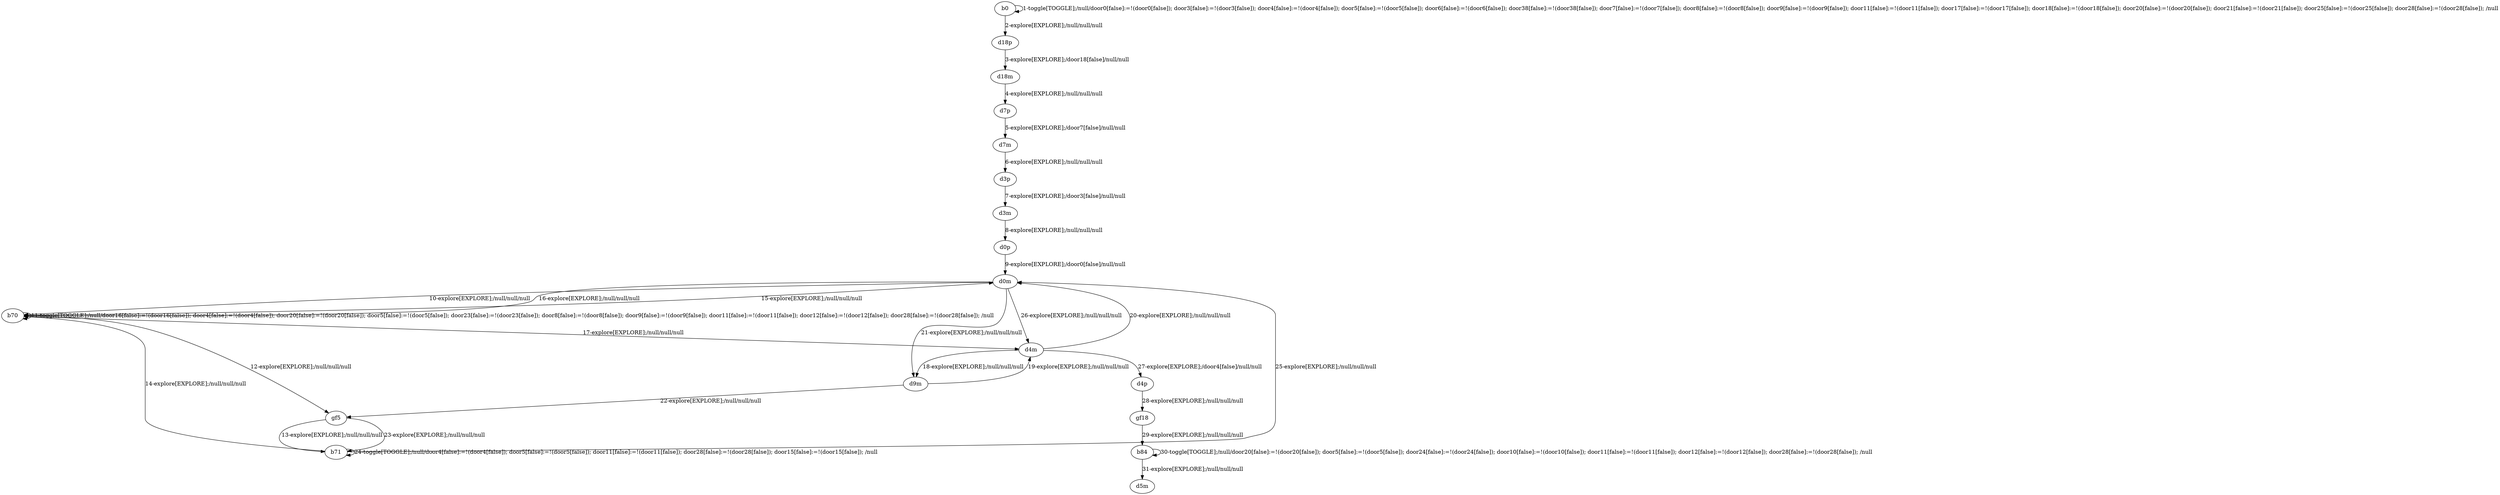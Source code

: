 # Total number of goals covered by this test: 5
# d4m --> d4p
# gf18 --> b84
# b84 --> b84
# b84 --> d5m
# d4p --> gf18

digraph g {
"b0" -> "b0" [label = "1-toggle[TOGGLE];/null/door0[false]:=!(door0[false]); door3[false]:=!(door3[false]); door4[false]:=!(door4[false]); door5[false]:=!(door5[false]); door6[false]:=!(door6[false]); door38[false]:=!(door38[false]); door7[false]:=!(door7[false]); door8[false]:=!(door8[false]); door9[false]:=!(door9[false]); door11[false]:=!(door11[false]); door17[false]:=!(door17[false]); door18[false]:=!(door18[false]); door20[false]:=!(door20[false]); door21[false]:=!(door21[false]); door25[false]:=!(door25[false]); door28[false]:=!(door28[false]); /null"];
"b0" -> "d18p" [label = "2-explore[EXPLORE];/null/null/null"];
"d18p" -> "d18m" [label = "3-explore[EXPLORE];/door18[false]/null/null"];
"d18m" -> "d7p" [label = "4-explore[EXPLORE];/null/null/null"];
"d7p" -> "d7m" [label = "5-explore[EXPLORE];/door7[false]/null/null"];
"d7m" -> "d3p" [label = "6-explore[EXPLORE];/null/null/null"];
"d3p" -> "d3m" [label = "7-explore[EXPLORE];/door3[false]/null/null"];
"d3m" -> "d0p" [label = "8-explore[EXPLORE];/null/null/null"];
"d0p" -> "d0m" [label = "9-explore[EXPLORE];/door0[false]/null/null"];
"d0m" -> "b70" [label = "10-explore[EXPLORE];/null/null/null"];
"b70" -> "b70" [label = "11-toggle[TOGGLE];/null/door16[false]:=!(door16[false]); door4[false]:=!(door4[false]); door20[false]:=!(door20[false]); door5[false]:=!(door5[false]); door23[false]:=!(door23[false]); door8[false]:=!(door8[false]); door9[false]:=!(door9[false]); door11[false]:=!(door11[false]); door12[false]:=!(door12[false]); door28[false]:=!(door28[false]); /null"];
"b70" -> "gf5" [label = "12-explore[EXPLORE];/null/null/null"];
"gf5" -> "b71" [label = "13-explore[EXPLORE];/null/null/null"];
"b71" -> "b70" [label = "14-explore[EXPLORE];/null/null/null"];
"b70" -> "d0m" [label = "15-explore[EXPLORE];/null/null/null"];
"d0m" -> "b70" [label = "16-explore[EXPLORE];/null/null/null"];
"b70" -> "d4m" [label = "17-explore[EXPLORE];/null/null/null"];
"d4m" -> "d9m" [label = "18-explore[EXPLORE];/null/null/null"];
"d9m" -> "d4m" [label = "19-explore[EXPLORE];/null/null/null"];
"d4m" -> "d0m" [label = "20-explore[EXPLORE];/null/null/null"];
"d0m" -> "d9m" [label = "21-explore[EXPLORE];/null/null/null"];
"d9m" -> "gf5" [label = "22-explore[EXPLORE];/null/null/null"];
"gf5" -> "b71" [label = "23-explore[EXPLORE];/null/null/null"];
"b71" -> "b71" [label = "24-toggle[TOGGLE];/null/door4[false]:=!(door4[false]); door5[false]:=!(door5[false]); door11[false]:=!(door11[false]); door28[false]:=!(door28[false]); door15[false]:=!(door15[false]); /null"];
"b71" -> "d0m" [label = "25-explore[EXPLORE];/null/null/null"];
"d0m" -> "d4m" [label = "26-explore[EXPLORE];/null/null/null"];
"d4m" -> "d4p" [label = "27-explore[EXPLORE];/door4[false]/null/null"];
"d4p" -> "gf18" [label = "28-explore[EXPLORE];/null/null/null"];
"gf18" -> "b84" [label = "29-explore[EXPLORE];/null/null/null"];
"b84" -> "b84" [label = "30-toggle[TOGGLE];/null/door20[false]:=!(door20[false]); door5[false]:=!(door5[false]); door24[false]:=!(door24[false]); door10[false]:=!(door10[false]); door11[false]:=!(door11[false]); door12[false]:=!(door12[false]); door28[false]:=!(door28[false]); /null"];
"b84" -> "d5m" [label = "31-explore[EXPLORE];/null/null/null"];
}